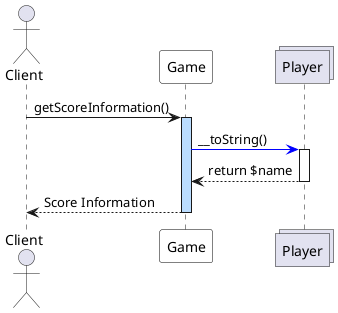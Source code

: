 @startuml

skinparam sequence {
  ParticipantBackgroundColor white
  ParticipantBorderColor black
}

actor Client
participant Game
collections Player

Client -> Game : getScoreInformation()
activate Game #BBDDFF

Game -[#0000FF]> Player : __toString()
activate Player

Game <-- Player : return $name
deactivate Player

Client <-- Game : Score Information
deactivate Game

@enduml
